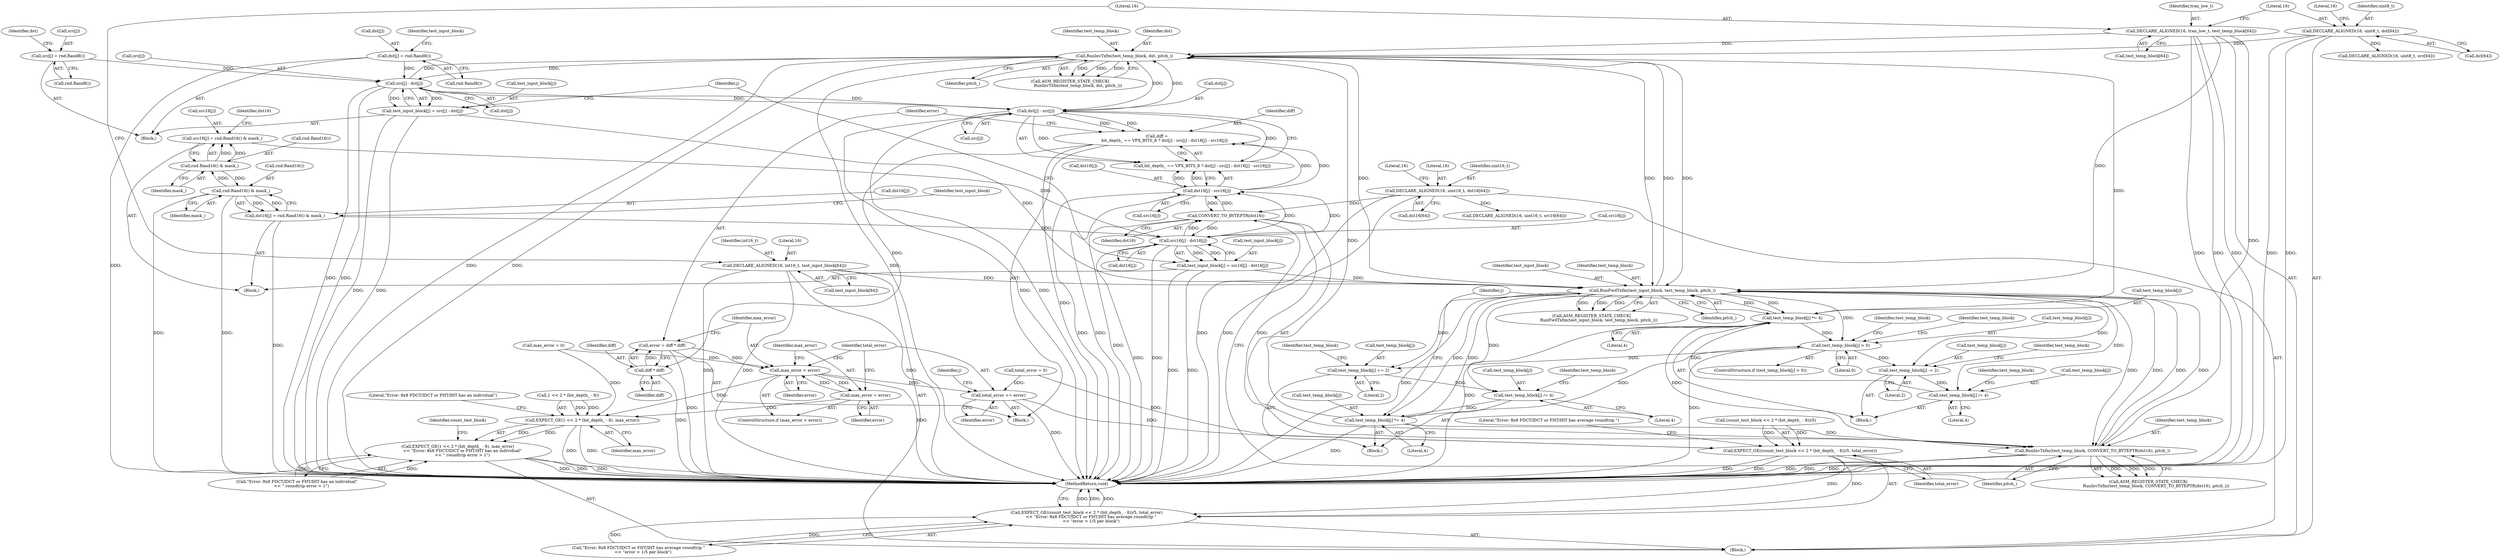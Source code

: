 digraph "0_Android_5a9753fca56f0eeb9f61e342b2fccffc364f9426_85@integer" {
"1000333" [label="(Call,error = diff * diff)"];
"1000335" [label="(Call,diff * diff)"];
"1000312" [label="(Call,diff =\n            bit_depth_ == VPX_BITS_8 ? dst[j] - src[j] : dst16[j] - src16[j])"];
"1000318" [label="(Call,dst[j] - src[j])"];
"1000288" [label="(Call,RunInvTxfm(test_temp_block, dst, pitch_))"];
"1000122" [label="(Call,DECLARE_ALIGNED(16, tran_low_t, test_temp_block[64]))"];
"1000277" [label="(Call,test_temp_block[j] *= 4)"];
"1000272" [label="(Call,test_temp_block[j] /= 4)"];
"1000267" [label="(Call,test_temp_block[j] -= 2)"];
"1000228" [label="(Call,RunFwdTxfm(test_input_block, test_temp_block, pitch_))"];
"1000189" [label="(Call,test_input_block[j] = src[j] - dst[j])"];
"1000193" [label="(Call,src[j] - dst[j])"];
"1000179" [label="(Call,src[j] = rnd.Rand8())"];
"1000184" [label="(Call,dst[j] = rnd.Rand8())"];
"1000216" [label="(Call,test_input_block[j] = src16[j] - dst16[j])"];
"1000220" [label="(Call,src16[j] - dst16[j])"];
"1000202" [label="(Call,src16[j] = rnd.Rand16() & mask_)"];
"1000206" [label="(Call,rnd.Rand16() & mask_)"];
"1000213" [label="(Call,rnd.Rand16() & mask_)"];
"1000297" [label="(Call,CONVERT_TO_BYTEPTR(dst16))"];
"1000325" [label="(Call,dst16[j] - src16[j])"];
"1000140" [label="(Call,DECLARE_ALIGNED(16, uint16_t, dst16[64]))"];
"1000209" [label="(Call,dst16[j] = rnd.Rand16() & mask_)"];
"1000116" [label="(Call,DECLARE_ALIGNED(16, int16_t, test_input_block[64]))"];
"1000295" [label="(Call,RunInvTxfm(test_temp_block, CONVERT_TO_BYTEPTR(dst16), pitch_))"];
"1000260" [label="(Call,test_temp_block[j] *= 4)"];
"1000255" [label="(Call,test_temp_block[j] /= 4)"];
"1000250" [label="(Call,test_temp_block[j] += 2)"];
"1000244" [label="(Call,test_temp_block[j] > 0)"];
"1000128" [label="(Call,DECLARE_ALIGNED(16, uint8_t, dst[64]))"];
"1000339" [label="(Call,max_error < error)"];
"1000342" [label="(Call,max_error = error)"];
"1000349" [label="(Call,EXPECT_GE(1 << 2 * (bit_depth_ - 8), max_error))"];
"1000348" [label="(Call,EXPECT_GE(1 << 2 * (bit_depth_ - 8), max_error)\n       << \"Error: 8x8 FDCT/IDCT or FHT/IHT has an individual\"\n       << \" roundtrip error > 1\")"];
"1000345" [label="(Call,total_error += error)"];
"1000362" [label="(Call,EXPECT_GE((count_test_block << 2 * (bit_depth_ - 8))/5, total_error))"];
"1000361" [label="(Call,EXPECT_GE((count_test_block << 2 * (bit_depth_ - 8))/5, total_error)\n       << \"Error: 8x8 FDCT/IDCT or FHT/IHT has average roundtrip \"\n       << \"error > 1/5 per block\")"];
"1000335" [label="(Call,diff * diff)"];
"1000191" [label="(Identifier,test_input_block)"];
"1000296" [label="(Identifier,test_temp_block)"];
"1000257" [label="(Identifier,test_temp_block)"];
"1000217" [label="(Call,test_input_block[j])"];
"1000343" [label="(Identifier,max_error)"];
"1000180" [label="(Call,src[j])"];
"1000297" [label="(Call,CONVERT_TO_BYTEPTR(dst16))"];
"1000194" [label="(Call,src[j])"];
"1000255" [label="(Call,test_temp_block[j] /= 4)"];
"1000337" [label="(Identifier,diff)"];
"1000146" [label="(Call,DECLARE_ALIGNED(16, uint16_t, src16[64]))"];
"1000228" [label="(Call,RunFwdTxfm(test_input_block, test_temp_block, pitch_))"];
"1000362" [label="(Call,EXPECT_GE((count_test_block << 2 * (bit_depth_ - 8))/5, total_error))"];
"1000347" [label="(Identifier,error)"];
"1000261" [label="(Call,test_temp_block[j])"];
"1000248" [label="(Literal,0)"];
"1000373" [label="(Call,\"Error: 8x8 FDCT/IDCT or FHT/IHT has average roundtrip \"\n       << \"error > 1/5 per block\")"];
"1000190" [label="(Call,test_input_block[j])"];
"1000350" [label="(Call,1 << 2 * (bit_depth_ - 8))"];
"1000319" [label="(Call,dst[j])"];
"1000340" [label="(Identifier,max_error)"];
"1000119" [label="(Call,test_input_block[64])"];
"1000299" [label="(Identifier,pitch_)"];
"1000147" [label="(Literal,16)"];
"1000256" [label="(Call,test_temp_block[j])"];
"1000278" [label="(Call,test_temp_block[j])"];
"1000206" [label="(Call,rnd.Rand16() & mask_)"];
"1000266" [label="(Block,)"];
"1000313" [label="(Identifier,diff)"];
"1000102" [label="(Block,)"];
"1000213" [label="(Call,rnd.Rand16() & mask_)"];
"1000358" [label="(Call,\"Error: 8x8 FDCT/IDCT or FHT/IHT has an individual\"\n       << \" roundtrip error > 1\")"];
"1000227" [label="(Call,ASM_REGISTER_STATE_CHECK(\n           RunFwdTxfm(test_input_block, test_temp_block, pitch_)))"];
"1000183" [label="(Call,rnd.Rand8())"];
"1000244" [label="(Call,test_temp_block[j] > 0)"];
"1000141" [label="(Literal,16)"];
"1000202" [label="(Call,src16[j] = rnd.Rand16() & mask_)"];
"1000251" [label="(Call,test_temp_block[j])"];
"1000291" [label="(Identifier,pitch_)"];
"1000193" [label="(Call,src[j] - dst[j])"];
"1000216" [label="(Call,test_input_block[j] = src16[j] - dst16[j])"];
"1000376" [label="(MethodReturn,void)"];
"1000336" [label="(Identifier,diff)"];
"1000314" [label="(Call,bit_depth_ == VPX_BITS_8 ? dst[j] - src[j] : dst16[j] - src16[j])"];
"1000289" [label="(Identifier,test_temp_block)"];
"1000365" [label="(Identifier,count_test_block)"];
"1000334" [label="(Identifier,error)"];
"1000224" [label="(Call,dst16[j])"];
"1000267" [label="(Call,test_temp_block[j] -= 2)"];
"1000346" [label="(Identifier,total_error)"];
"1000207" [label="(Call,rnd.Rand16())"];
"1000277" [label="(Call,test_temp_block[j] *= 4)"];
"1000188" [label="(Call,rnd.Rand8())"];
"1000295" [label="(Call,RunInvTxfm(test_temp_block, CONVERT_TO_BYTEPTR(dst16), pitch_))"];
"1000333" [label="(Call,error = diff * diff)"];
"1000345" [label="(Call,total_error += error)"];
"1000124" [label="(Identifier,tran_low_t)"];
"1000185" [label="(Call,dst[j])"];
"1000264" [label="(Literal,4)"];
"1000325" [label="(Call,dst16[j] - src16[j])"];
"1000338" [label="(ControlStructure,if (max_error < error))"];
"1000208" [label="(Identifier,mask_)"];
"1000329" [label="(Call,src16[j])"];
"1000230" [label="(Identifier,test_temp_block)"];
"1000215" [label="(Identifier,mask_)"];
"1000290" [label="(Identifier,dst)"];
"1000243" [label="(ControlStructure,if (test_temp_block[j] > 0))"];
"1000249" [label="(Block,)"];
"1000125" [label="(Call,test_temp_block[64])"];
"1000342" [label="(Call,max_error = error)"];
"1000218" [label="(Identifier,test_input_block)"];
"1000361" [label="(Call,EXPECT_GE((count_test_block << 2 * (bit_depth_ - 8))/5, total_error)\n       << \"Error: 8x8 FDCT/IDCT or FHT/IHT has average roundtrip \"\n       << \"error > 1/5 per block\")"];
"1000122" [label="(Call,DECLARE_ALIGNED(16, tran_low_t, test_temp_block[64]))"];
"1000339" [label="(Call,max_error < error)"];
"1000279" [label="(Identifier,test_temp_block)"];
"1000179" [label="(Call,src[j] = rnd.Rand8())"];
"1000310" [label="(Block,)"];
"1000250" [label="(Call,test_temp_block[j] += 2)"];
"1000189" [label="(Call,test_input_block[j] = src[j] - dst[j])"];
"1000214" [label="(Call,rnd.Rand16())"];
"1000312" [label="(Call,diff =\n            bit_depth_ == VPX_BITS_8 ? dst[j] - src[j] : dst16[j] - src16[j])"];
"1000241" [label="(Identifier,j)"];
"1000221" [label="(Call,src16[j])"];
"1000129" [label="(Literal,16)"];
"1000281" [label="(Literal,4)"];
"1000109" [label="(Call,total_error = 0)"];
"1000260" [label="(Call,test_temp_block[j] *= 4)"];
"1000211" [label="(Identifier,dst16)"];
"1000184" [label="(Call,dst[j] = rnd.Rand8())"];
"1000309" [label="(Identifier,j)"];
"1000231" [label="(Identifier,pitch_)"];
"1000142" [label="(Identifier,uint16_t)"];
"1000288" [label="(Call,RunInvTxfm(test_temp_block, dst, pitch_))"];
"1000117" [label="(Literal,16)"];
"1000318" [label="(Call,dst[j] - src[j])"];
"1000374" [label="(Literal,\"Error: 8x8 FDCT/IDCT or FHT/IHT has average roundtrip \")"];
"1000341" [label="(Identifier,error)"];
"1000143" [label="(Call,dst16[64])"];
"1000294" [label="(Call,ASM_REGISTER_STATE_CHECK(\n            RunInvTxfm(test_temp_block, CONVERT_TO_BYTEPTR(dst16), pitch_)))"];
"1000349" [label="(Call,EXPECT_GE(1 << 2 * (bit_depth_ - 8), max_error))"];
"1000128" [label="(Call,DECLARE_ALIGNED(16, uint8_t, dst[64]))"];
"1000268" [label="(Call,test_temp_block[j])"];
"1000322" [label="(Call,src[j])"];
"1000274" [label="(Identifier,test_temp_block)"];
"1000186" [label="(Identifier,dst)"];
"1000105" [label="(Call,max_error = 0)"];
"1000135" [label="(Literal,16)"];
"1000197" [label="(Call,dst[j])"];
"1000359" [label="(Literal,\"Error: 8x8 FDCT/IDCT or FHT/IHT has an individual\")"];
"1000348" [label="(Call,EXPECT_GE(1 << 2 * (bit_depth_ - 8), max_error)\n       << \"Error: 8x8 FDCT/IDCT or FHT/IHT has an individual\"\n       << \" roundtrip error > 1\")"];
"1000210" [label="(Call,dst16[j])"];
"1000229" [label="(Identifier,test_input_block)"];
"1000273" [label="(Call,test_temp_block[j])"];
"1000203" [label="(Call,src16[j])"];
"1000262" [label="(Identifier,test_temp_block)"];
"1000254" [label="(Literal,2)"];
"1000357" [label="(Identifier,max_error)"];
"1000201" [label="(Block,)"];
"1000245" [label="(Call,test_temp_block[j])"];
"1000372" [label="(Identifier,total_error)"];
"1000123" [label="(Literal,16)"];
"1000272" [label="(Call,test_temp_block[j] /= 4)"];
"1000271" [label="(Literal,2)"];
"1000269" [label="(Identifier,test_temp_block)"];
"1000220" [label="(Call,src16[j] - dst16[j])"];
"1000287" [label="(Call,ASM_REGISTER_STATE_CHECK(\n            RunInvTxfm(test_temp_block, dst, pitch_)))"];
"1000298" [label="(Identifier,dst16)"];
"1000209" [label="(Call,dst16[j] = rnd.Rand16() & mask_)"];
"1000363" [label="(Call,(count_test_block << 2 * (bit_depth_ - 8))/5)"];
"1000344" [label="(Identifier,error)"];
"1000259" [label="(Literal,4)"];
"1000178" [label="(Block,)"];
"1000252" [label="(Identifier,test_temp_block)"];
"1000130" [label="(Identifier,uint8_t)"];
"1000140" [label="(Call,DECLARE_ALIGNED(16, uint16_t, dst16[64]))"];
"1000134" [label="(Call,DECLARE_ALIGNED(16, uint8_t, src[64]))"];
"1000276" [label="(Literal,4)"];
"1000116" [label="(Call,DECLARE_ALIGNED(16, int16_t, test_input_block[64]))"];
"1000172" [label="(Identifier,j)"];
"1000118" [label="(Identifier,int16_t)"];
"1000131" [label="(Call,dst[64])"];
"1000326" [label="(Call,dst16[j])"];
"1000333" -> "1000310"  [label="AST: "];
"1000333" -> "1000335"  [label="CFG: "];
"1000334" -> "1000333"  [label="AST: "];
"1000335" -> "1000333"  [label="AST: "];
"1000340" -> "1000333"  [label="CFG: "];
"1000333" -> "1000376"  [label="DDG: "];
"1000335" -> "1000333"  [label="DDG: "];
"1000333" -> "1000339"  [label="DDG: "];
"1000335" -> "1000337"  [label="CFG: "];
"1000336" -> "1000335"  [label="AST: "];
"1000337" -> "1000335"  [label="AST: "];
"1000335" -> "1000376"  [label="DDG: "];
"1000312" -> "1000335"  [label="DDG: "];
"1000312" -> "1000310"  [label="AST: "];
"1000312" -> "1000314"  [label="CFG: "];
"1000313" -> "1000312"  [label="AST: "];
"1000314" -> "1000312"  [label="AST: "];
"1000334" -> "1000312"  [label="CFG: "];
"1000312" -> "1000376"  [label="DDG: "];
"1000318" -> "1000312"  [label="DDG: "];
"1000318" -> "1000312"  [label="DDG: "];
"1000325" -> "1000312"  [label="DDG: "];
"1000325" -> "1000312"  [label="DDG: "];
"1000318" -> "1000314"  [label="AST: "];
"1000318" -> "1000322"  [label="CFG: "];
"1000319" -> "1000318"  [label="AST: "];
"1000322" -> "1000318"  [label="AST: "];
"1000314" -> "1000318"  [label="CFG: "];
"1000318" -> "1000376"  [label="DDG: "];
"1000318" -> "1000376"  [label="DDG: "];
"1000318" -> "1000288"  [label="DDG: "];
"1000318" -> "1000314"  [label="DDG: "];
"1000318" -> "1000314"  [label="DDG: "];
"1000288" -> "1000318"  [label="DDG: "];
"1000193" -> "1000318"  [label="DDG: "];
"1000193" -> "1000318"  [label="DDG: "];
"1000288" -> "1000287"  [label="AST: "];
"1000288" -> "1000291"  [label="CFG: "];
"1000289" -> "1000288"  [label="AST: "];
"1000290" -> "1000288"  [label="AST: "];
"1000291" -> "1000288"  [label="AST: "];
"1000287" -> "1000288"  [label="CFG: "];
"1000288" -> "1000376"  [label="DDG: "];
"1000288" -> "1000376"  [label="DDG: "];
"1000288" -> "1000376"  [label="DDG: "];
"1000288" -> "1000193"  [label="DDG: "];
"1000288" -> "1000228"  [label="DDG: "];
"1000288" -> "1000228"  [label="DDG: "];
"1000288" -> "1000287"  [label="DDG: "];
"1000288" -> "1000287"  [label="DDG: "];
"1000288" -> "1000287"  [label="DDG: "];
"1000122" -> "1000288"  [label="DDG: "];
"1000277" -> "1000288"  [label="DDG: "];
"1000228" -> "1000288"  [label="DDG: "];
"1000228" -> "1000288"  [label="DDG: "];
"1000260" -> "1000288"  [label="DDG: "];
"1000193" -> "1000288"  [label="DDG: "];
"1000128" -> "1000288"  [label="DDG: "];
"1000122" -> "1000102"  [label="AST: "];
"1000122" -> "1000125"  [label="CFG: "];
"1000123" -> "1000122"  [label="AST: "];
"1000124" -> "1000122"  [label="AST: "];
"1000125" -> "1000122"  [label="AST: "];
"1000129" -> "1000122"  [label="CFG: "];
"1000122" -> "1000376"  [label="DDG: "];
"1000122" -> "1000376"  [label="DDG: "];
"1000122" -> "1000376"  [label="DDG: "];
"1000122" -> "1000228"  [label="DDG: "];
"1000122" -> "1000295"  [label="DDG: "];
"1000277" -> "1000266"  [label="AST: "];
"1000277" -> "1000281"  [label="CFG: "];
"1000278" -> "1000277"  [label="AST: "];
"1000281" -> "1000277"  [label="AST: "];
"1000241" -> "1000277"  [label="CFG: "];
"1000277" -> "1000376"  [label="DDG: "];
"1000277" -> "1000228"  [label="DDG: "];
"1000277" -> "1000244"  [label="DDG: "];
"1000272" -> "1000277"  [label="DDG: "];
"1000228" -> "1000277"  [label="DDG: "];
"1000277" -> "1000295"  [label="DDG: "];
"1000272" -> "1000266"  [label="AST: "];
"1000272" -> "1000276"  [label="CFG: "];
"1000273" -> "1000272"  [label="AST: "];
"1000276" -> "1000272"  [label="AST: "];
"1000279" -> "1000272"  [label="CFG: "];
"1000267" -> "1000272"  [label="DDG: "];
"1000228" -> "1000272"  [label="DDG: "];
"1000267" -> "1000266"  [label="AST: "];
"1000267" -> "1000271"  [label="CFG: "];
"1000268" -> "1000267"  [label="AST: "];
"1000271" -> "1000267"  [label="AST: "];
"1000274" -> "1000267"  [label="CFG: "];
"1000228" -> "1000267"  [label="DDG: "];
"1000244" -> "1000267"  [label="DDG: "];
"1000228" -> "1000227"  [label="AST: "];
"1000228" -> "1000231"  [label="CFG: "];
"1000229" -> "1000228"  [label="AST: "];
"1000230" -> "1000228"  [label="AST: "];
"1000231" -> "1000228"  [label="AST: "];
"1000227" -> "1000228"  [label="CFG: "];
"1000228" -> "1000376"  [label="DDG: "];
"1000228" -> "1000227"  [label="DDG: "];
"1000228" -> "1000227"  [label="DDG: "];
"1000228" -> "1000227"  [label="DDG: "];
"1000189" -> "1000228"  [label="DDG: "];
"1000216" -> "1000228"  [label="DDG: "];
"1000116" -> "1000228"  [label="DDG: "];
"1000295" -> "1000228"  [label="DDG: "];
"1000295" -> "1000228"  [label="DDG: "];
"1000260" -> "1000228"  [label="DDG: "];
"1000228" -> "1000244"  [label="DDG: "];
"1000228" -> "1000250"  [label="DDG: "];
"1000228" -> "1000255"  [label="DDG: "];
"1000228" -> "1000260"  [label="DDG: "];
"1000228" -> "1000295"  [label="DDG: "];
"1000228" -> "1000295"  [label="DDG: "];
"1000189" -> "1000178"  [label="AST: "];
"1000189" -> "1000193"  [label="CFG: "];
"1000190" -> "1000189"  [label="AST: "];
"1000193" -> "1000189"  [label="AST: "];
"1000172" -> "1000189"  [label="CFG: "];
"1000189" -> "1000376"  [label="DDG: "];
"1000189" -> "1000376"  [label="DDG: "];
"1000193" -> "1000189"  [label="DDG: "];
"1000193" -> "1000189"  [label="DDG: "];
"1000193" -> "1000197"  [label="CFG: "];
"1000194" -> "1000193"  [label="AST: "];
"1000197" -> "1000193"  [label="AST: "];
"1000193" -> "1000376"  [label="DDG: "];
"1000193" -> "1000376"  [label="DDG: "];
"1000179" -> "1000193"  [label="DDG: "];
"1000184" -> "1000193"  [label="DDG: "];
"1000179" -> "1000178"  [label="AST: "];
"1000179" -> "1000183"  [label="CFG: "];
"1000180" -> "1000179"  [label="AST: "];
"1000183" -> "1000179"  [label="AST: "];
"1000186" -> "1000179"  [label="CFG: "];
"1000184" -> "1000178"  [label="AST: "];
"1000184" -> "1000188"  [label="CFG: "];
"1000185" -> "1000184"  [label="AST: "];
"1000188" -> "1000184"  [label="AST: "];
"1000191" -> "1000184"  [label="CFG: "];
"1000184" -> "1000376"  [label="DDG: "];
"1000216" -> "1000201"  [label="AST: "];
"1000216" -> "1000220"  [label="CFG: "];
"1000217" -> "1000216"  [label="AST: "];
"1000220" -> "1000216"  [label="AST: "];
"1000172" -> "1000216"  [label="CFG: "];
"1000216" -> "1000376"  [label="DDG: "];
"1000216" -> "1000376"  [label="DDG: "];
"1000220" -> "1000216"  [label="DDG: "];
"1000220" -> "1000216"  [label="DDG: "];
"1000220" -> "1000224"  [label="CFG: "];
"1000221" -> "1000220"  [label="AST: "];
"1000224" -> "1000220"  [label="AST: "];
"1000220" -> "1000376"  [label="DDG: "];
"1000220" -> "1000376"  [label="DDG: "];
"1000202" -> "1000220"  [label="DDG: "];
"1000297" -> "1000220"  [label="DDG: "];
"1000209" -> "1000220"  [label="DDG: "];
"1000220" -> "1000297"  [label="DDG: "];
"1000220" -> "1000325"  [label="DDG: "];
"1000220" -> "1000325"  [label="DDG: "];
"1000202" -> "1000201"  [label="AST: "];
"1000202" -> "1000206"  [label="CFG: "];
"1000203" -> "1000202"  [label="AST: "];
"1000206" -> "1000202"  [label="AST: "];
"1000211" -> "1000202"  [label="CFG: "];
"1000206" -> "1000202"  [label="DDG: "];
"1000206" -> "1000202"  [label="DDG: "];
"1000206" -> "1000208"  [label="CFG: "];
"1000207" -> "1000206"  [label="AST: "];
"1000208" -> "1000206"  [label="AST: "];
"1000213" -> "1000206"  [label="DDG: "];
"1000206" -> "1000213"  [label="DDG: "];
"1000213" -> "1000209"  [label="AST: "];
"1000213" -> "1000215"  [label="CFG: "];
"1000214" -> "1000213"  [label="AST: "];
"1000215" -> "1000213"  [label="AST: "];
"1000209" -> "1000213"  [label="CFG: "];
"1000213" -> "1000376"  [label="DDG: "];
"1000213" -> "1000376"  [label="DDG: "];
"1000213" -> "1000209"  [label="DDG: "];
"1000213" -> "1000209"  [label="DDG: "];
"1000297" -> "1000295"  [label="AST: "];
"1000297" -> "1000298"  [label="CFG: "];
"1000298" -> "1000297"  [label="AST: "];
"1000299" -> "1000297"  [label="CFG: "];
"1000297" -> "1000376"  [label="DDG: "];
"1000297" -> "1000295"  [label="DDG: "];
"1000325" -> "1000297"  [label="DDG: "];
"1000140" -> "1000297"  [label="DDG: "];
"1000297" -> "1000325"  [label="DDG: "];
"1000325" -> "1000314"  [label="AST: "];
"1000325" -> "1000329"  [label="CFG: "];
"1000326" -> "1000325"  [label="AST: "];
"1000329" -> "1000325"  [label="AST: "];
"1000314" -> "1000325"  [label="CFG: "];
"1000325" -> "1000376"  [label="DDG: "];
"1000325" -> "1000376"  [label="DDG: "];
"1000325" -> "1000314"  [label="DDG: "];
"1000325" -> "1000314"  [label="DDG: "];
"1000140" -> "1000102"  [label="AST: "];
"1000140" -> "1000143"  [label="CFG: "];
"1000141" -> "1000140"  [label="AST: "];
"1000142" -> "1000140"  [label="AST: "];
"1000143" -> "1000140"  [label="AST: "];
"1000147" -> "1000140"  [label="CFG: "];
"1000140" -> "1000376"  [label="DDG: "];
"1000140" -> "1000376"  [label="DDG: "];
"1000140" -> "1000146"  [label="DDG: "];
"1000209" -> "1000201"  [label="AST: "];
"1000210" -> "1000209"  [label="AST: "];
"1000218" -> "1000209"  [label="CFG: "];
"1000209" -> "1000376"  [label="DDG: "];
"1000116" -> "1000102"  [label="AST: "];
"1000116" -> "1000119"  [label="CFG: "];
"1000117" -> "1000116"  [label="AST: "];
"1000118" -> "1000116"  [label="AST: "];
"1000119" -> "1000116"  [label="AST: "];
"1000123" -> "1000116"  [label="CFG: "];
"1000116" -> "1000376"  [label="DDG: "];
"1000116" -> "1000376"  [label="DDG: "];
"1000116" -> "1000376"  [label="DDG: "];
"1000295" -> "1000294"  [label="AST: "];
"1000295" -> "1000299"  [label="CFG: "];
"1000296" -> "1000295"  [label="AST: "];
"1000299" -> "1000295"  [label="AST: "];
"1000294" -> "1000295"  [label="CFG: "];
"1000295" -> "1000376"  [label="DDG: "];
"1000295" -> "1000376"  [label="DDG: "];
"1000295" -> "1000376"  [label="DDG: "];
"1000295" -> "1000294"  [label="DDG: "];
"1000295" -> "1000294"  [label="DDG: "];
"1000295" -> "1000294"  [label="DDG: "];
"1000260" -> "1000295"  [label="DDG: "];
"1000260" -> "1000249"  [label="AST: "];
"1000260" -> "1000264"  [label="CFG: "];
"1000261" -> "1000260"  [label="AST: "];
"1000264" -> "1000260"  [label="AST: "];
"1000241" -> "1000260"  [label="CFG: "];
"1000260" -> "1000376"  [label="DDG: "];
"1000260" -> "1000244"  [label="DDG: "];
"1000255" -> "1000260"  [label="DDG: "];
"1000255" -> "1000249"  [label="AST: "];
"1000255" -> "1000259"  [label="CFG: "];
"1000256" -> "1000255"  [label="AST: "];
"1000259" -> "1000255"  [label="AST: "];
"1000262" -> "1000255"  [label="CFG: "];
"1000250" -> "1000255"  [label="DDG: "];
"1000250" -> "1000249"  [label="AST: "];
"1000250" -> "1000254"  [label="CFG: "];
"1000251" -> "1000250"  [label="AST: "];
"1000254" -> "1000250"  [label="AST: "];
"1000257" -> "1000250"  [label="CFG: "];
"1000244" -> "1000250"  [label="DDG: "];
"1000244" -> "1000243"  [label="AST: "];
"1000244" -> "1000248"  [label="CFG: "];
"1000245" -> "1000244"  [label="AST: "];
"1000248" -> "1000244"  [label="AST: "];
"1000252" -> "1000244"  [label="CFG: "];
"1000269" -> "1000244"  [label="CFG: "];
"1000244" -> "1000376"  [label="DDG: "];
"1000128" -> "1000102"  [label="AST: "];
"1000128" -> "1000131"  [label="CFG: "];
"1000129" -> "1000128"  [label="AST: "];
"1000130" -> "1000128"  [label="AST: "];
"1000131" -> "1000128"  [label="AST: "];
"1000135" -> "1000128"  [label="CFG: "];
"1000128" -> "1000376"  [label="DDG: "];
"1000128" -> "1000376"  [label="DDG: "];
"1000128" -> "1000134"  [label="DDG: "];
"1000339" -> "1000338"  [label="AST: "];
"1000339" -> "1000341"  [label="CFG: "];
"1000340" -> "1000339"  [label="AST: "];
"1000341" -> "1000339"  [label="AST: "];
"1000343" -> "1000339"  [label="CFG: "];
"1000346" -> "1000339"  [label="CFG: "];
"1000339" -> "1000376"  [label="DDG: "];
"1000342" -> "1000339"  [label="DDG: "];
"1000105" -> "1000339"  [label="DDG: "];
"1000339" -> "1000342"  [label="DDG: "];
"1000339" -> "1000345"  [label="DDG: "];
"1000339" -> "1000349"  [label="DDG: "];
"1000342" -> "1000338"  [label="AST: "];
"1000342" -> "1000344"  [label="CFG: "];
"1000343" -> "1000342"  [label="AST: "];
"1000344" -> "1000342"  [label="AST: "];
"1000346" -> "1000342"  [label="CFG: "];
"1000342" -> "1000349"  [label="DDG: "];
"1000349" -> "1000348"  [label="AST: "];
"1000349" -> "1000357"  [label="CFG: "];
"1000350" -> "1000349"  [label="AST: "];
"1000357" -> "1000349"  [label="AST: "];
"1000359" -> "1000349"  [label="CFG: "];
"1000349" -> "1000376"  [label="DDG: "];
"1000349" -> "1000376"  [label="DDG: "];
"1000349" -> "1000348"  [label="DDG: "];
"1000349" -> "1000348"  [label="DDG: "];
"1000350" -> "1000349"  [label="DDG: "];
"1000350" -> "1000349"  [label="DDG: "];
"1000105" -> "1000349"  [label="DDG: "];
"1000348" -> "1000102"  [label="AST: "];
"1000348" -> "1000358"  [label="CFG: "];
"1000358" -> "1000348"  [label="AST: "];
"1000365" -> "1000348"  [label="CFG: "];
"1000348" -> "1000376"  [label="DDG: "];
"1000348" -> "1000376"  [label="DDG: "];
"1000348" -> "1000376"  [label="DDG: "];
"1000358" -> "1000348"  [label="DDG: "];
"1000358" -> "1000348"  [label="DDG: "];
"1000345" -> "1000310"  [label="AST: "];
"1000345" -> "1000347"  [label="CFG: "];
"1000346" -> "1000345"  [label="AST: "];
"1000347" -> "1000345"  [label="AST: "];
"1000309" -> "1000345"  [label="CFG: "];
"1000345" -> "1000376"  [label="DDG: "];
"1000109" -> "1000345"  [label="DDG: "];
"1000345" -> "1000362"  [label="DDG: "];
"1000362" -> "1000361"  [label="AST: "];
"1000362" -> "1000372"  [label="CFG: "];
"1000363" -> "1000362"  [label="AST: "];
"1000372" -> "1000362"  [label="AST: "];
"1000374" -> "1000362"  [label="CFG: "];
"1000362" -> "1000376"  [label="DDG: "];
"1000362" -> "1000376"  [label="DDG: "];
"1000362" -> "1000361"  [label="DDG: "];
"1000362" -> "1000361"  [label="DDG: "];
"1000363" -> "1000362"  [label="DDG: "];
"1000363" -> "1000362"  [label="DDG: "];
"1000109" -> "1000362"  [label="DDG: "];
"1000361" -> "1000102"  [label="AST: "];
"1000361" -> "1000373"  [label="CFG: "];
"1000373" -> "1000361"  [label="AST: "];
"1000376" -> "1000361"  [label="CFG: "];
"1000361" -> "1000376"  [label="DDG: "];
"1000361" -> "1000376"  [label="DDG: "];
"1000361" -> "1000376"  [label="DDG: "];
"1000373" -> "1000361"  [label="DDG: "];
"1000373" -> "1000361"  [label="DDG: "];
}
